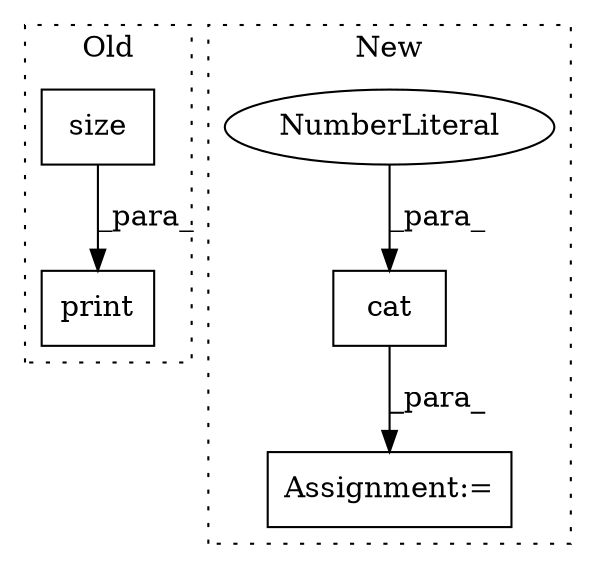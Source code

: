 digraph G {
subgraph cluster0 {
1 [label="print" a="32" s="2521,2639" l="6,1" shape="box"];
5 [label="size" a="32" s="2633" l="6" shape="box"];
label = "Old";
style="dotted";
}
subgraph cluster1 {
2 [label="cat" a="32" s="2828,2845" l="4,1" shape="box"];
3 [label="Assignment:=" a="7" s="2821" l="1" shape="box"];
4 [label="NumberLiteral" a="34" s="2844" l="1" shape="ellipse"];
label = "New";
style="dotted";
}
2 -> 3 [label="_para_"];
4 -> 2 [label="_para_"];
5 -> 1 [label="_para_"];
}